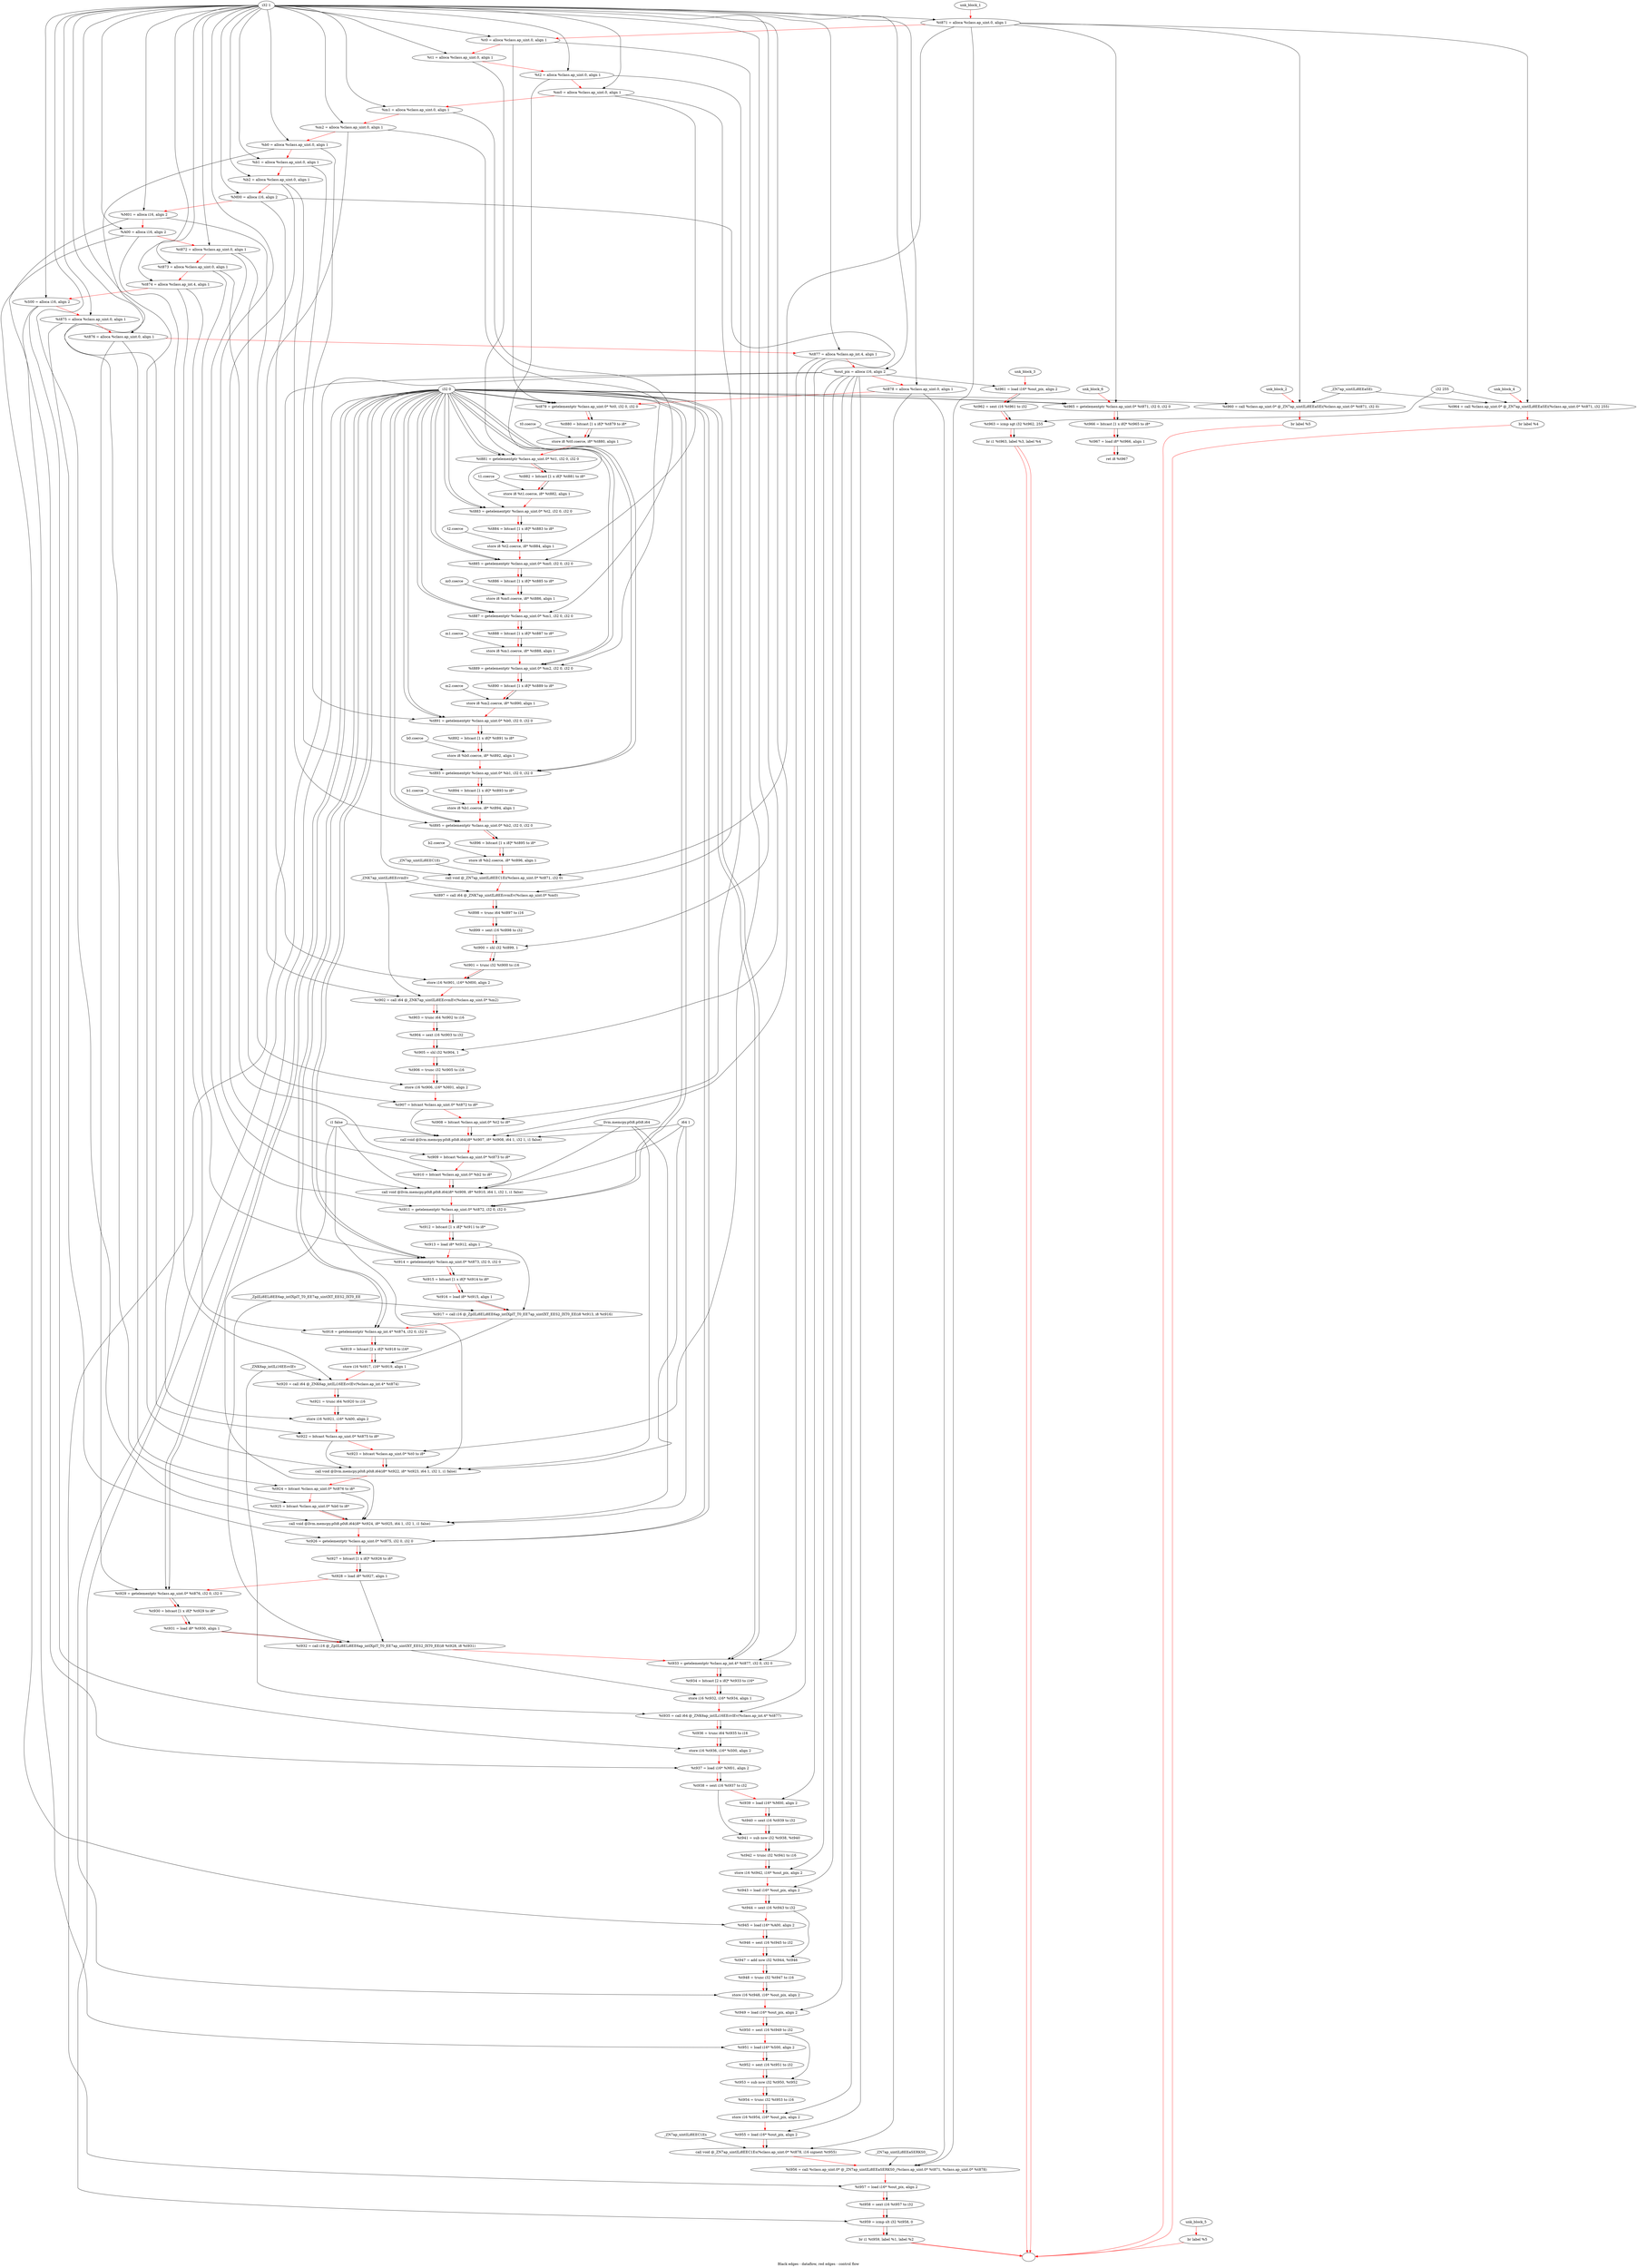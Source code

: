digraph G {
compound=true
label="Black edges - dataflow, red edges - control flow"
"t871" [label="  %t871 = alloca %class.ap_uint.0, align 1"]
"t0" [label="  %t0 = alloca %class.ap_uint.0, align 1"]
"t1" [label="  %t1 = alloca %class.ap_uint.0, align 1"]
"t2" [label="  %t2 = alloca %class.ap_uint.0, align 1"]
"m0" [label="  %m0 = alloca %class.ap_uint.0, align 1"]
"m1" [label="  %m1 = alloca %class.ap_uint.0, align 1"]
"m2" [label="  %m2 = alloca %class.ap_uint.0, align 1"]
"b0" [label="  %b0 = alloca %class.ap_uint.0, align 1"]
"b1" [label="  %b1 = alloca %class.ap_uint.0, align 1"]
"b2" [label="  %b2 = alloca %class.ap_uint.0, align 1"]
"M00" [label="  %M00 = alloca i16, align 2"]
"M01" [label="  %M01 = alloca i16, align 2"]
"A00" [label="  %A00 = alloca i16, align 2"]
"t872" [label="  %t872 = alloca %class.ap_uint.0, align 1"]
"t873" [label="  %t873 = alloca %class.ap_uint.0, align 1"]
"t874" [label="  %t874 = alloca %class.ap_int.4, align 1"]
"S00" [label="  %S00 = alloca i16, align 2"]
"t875" [label="  %t875 = alloca %class.ap_uint.0, align 1"]
"t876" [label="  %t876 = alloca %class.ap_uint.0, align 1"]
"t877" [label="  %t877 = alloca %class.ap_int.4, align 1"]
"out_pix" [label="  %out_pix = alloca i16, align 2"]
"t878" [label="  %t878 = alloca %class.ap_uint.0, align 1"]
"t879" [label="  %t879 = getelementptr %class.ap_uint.0* %t0, i32 0, i32 0"]
"t880" [label="  %t880 = bitcast [1 x i8]* %t879 to i8*"]
"_1" [label="  store i8 %t0.coerce, i8* %t880, align 1"]
"t881" [label="  %t881 = getelementptr %class.ap_uint.0* %t1, i32 0, i32 0"]
"t882" [label="  %t882 = bitcast [1 x i8]* %t881 to i8*"]
"_2" [label="  store i8 %t1.coerce, i8* %t882, align 1"]
"t883" [label="  %t883 = getelementptr %class.ap_uint.0* %t2, i32 0, i32 0"]
"t884" [label="  %t884 = bitcast [1 x i8]* %t883 to i8*"]
"_3" [label="  store i8 %t2.coerce, i8* %t884, align 1"]
"t885" [label="  %t885 = getelementptr %class.ap_uint.0* %m0, i32 0, i32 0"]
"t886" [label="  %t886 = bitcast [1 x i8]* %t885 to i8*"]
"_4" [label="  store i8 %m0.coerce, i8* %t886, align 1"]
"t887" [label="  %t887 = getelementptr %class.ap_uint.0* %m1, i32 0, i32 0"]
"t888" [label="  %t888 = bitcast [1 x i8]* %t887 to i8*"]
"_5" [label="  store i8 %m1.coerce, i8* %t888, align 1"]
"t889" [label="  %t889 = getelementptr %class.ap_uint.0* %m2, i32 0, i32 0"]
"t890" [label="  %t890 = bitcast [1 x i8]* %t889 to i8*"]
"_6" [label="  store i8 %m2.coerce, i8* %t890, align 1"]
"t891" [label="  %t891 = getelementptr %class.ap_uint.0* %b0, i32 0, i32 0"]
"t892" [label="  %t892 = bitcast [1 x i8]* %t891 to i8*"]
"_7" [label="  store i8 %b0.coerce, i8* %t892, align 1"]
"t893" [label="  %t893 = getelementptr %class.ap_uint.0* %b1, i32 0, i32 0"]
"t894" [label="  %t894 = bitcast [1 x i8]* %t893 to i8*"]
"_8" [label="  store i8 %b1.coerce, i8* %t894, align 1"]
"t895" [label="  %t895 = getelementptr %class.ap_uint.0* %b2, i32 0, i32 0"]
"t896" [label="  %t896 = bitcast [1 x i8]* %t895 to i8*"]
"_9" [label="  store i8 %b2.coerce, i8* %t896, align 1"]
"_10" [label="  call void @_ZN7ap_uintILi8EEC1Ei(%class.ap_uint.0* %t871, i32 0)"]
"t897" [label="  %t897 = call i64 @_ZNK7ap_uintILi8EEcvmEv(%class.ap_uint.0* %m0)"]
"t898" [label="  %t898 = trunc i64 %t897 to i16"]
"t899" [label="  %t899 = sext i16 %t898 to i32"]
"t900" [label="  %t900 = shl i32 %t899, 1"]
"t901" [label="  %t901 = trunc i32 %t900 to i16"]
"_11" [label="  store i16 %t901, i16* %M00, align 2"]
"t902" [label="  %t902 = call i64 @_ZNK7ap_uintILi8EEcvmEv(%class.ap_uint.0* %m2)"]
"t903" [label="  %t903 = trunc i64 %t902 to i16"]
"t904" [label="  %t904 = sext i16 %t903 to i32"]
"t905" [label="  %t905 = shl i32 %t904, 1"]
"t906" [label="  %t906 = trunc i32 %t905 to i16"]
"_12" [label="  store i16 %t906, i16* %M01, align 2"]
"t907" [label="  %t907 = bitcast %class.ap_uint.0* %t872 to i8*"]
"t908" [label="  %t908 = bitcast %class.ap_uint.0* %t2 to i8*"]
"_13" [label="  call void @llvm.memcpy.p0i8.p0i8.i64(i8* %t907, i8* %t908, i64 1, i32 1, i1 false)"]
"t909" [label="  %t909 = bitcast %class.ap_uint.0* %t873 to i8*"]
"t910" [label="  %t910 = bitcast %class.ap_uint.0* %b2 to i8*"]
"_14" [label="  call void @llvm.memcpy.p0i8.p0i8.i64(i8* %t909, i8* %t910, i64 1, i32 1, i1 false)"]
"t911" [label="  %t911 = getelementptr %class.ap_uint.0* %t872, i32 0, i32 0"]
"t912" [label="  %t912 = bitcast [1 x i8]* %t911 to i8*"]
"t913" [label="  %t913 = load i8* %t912, align 1"]
"t914" [label="  %t914 = getelementptr %class.ap_uint.0* %t873, i32 0, i32 0"]
"t915" [label="  %t915 = bitcast [1 x i8]* %t914 to i8*"]
"t916" [label="  %t916 = load i8* %t915, align 1"]
"t917" [label="  %t917 = call i16 @_ZplILi8ELi8EE6ap_intIXplT_T0_EE7ap_uintIXT_EES2_IXT0_EE(i8 %t913, i8 %t916)"]
"t918" [label="  %t918 = getelementptr %class.ap_int.4* %t874, i32 0, i32 0"]
"t919" [label="  %t919 = bitcast [2 x i8]* %t918 to i16*"]
"_15" [label="  store i16 %t917, i16* %t919, align 1"]
"t920" [label="  %t920 = call i64 @_ZNK6ap_intILi16EEcvlEv(%class.ap_int.4* %t874)"]
"t921" [label="  %t921 = trunc i64 %t920 to i16"]
"_16" [label="  store i16 %t921, i16* %A00, align 2"]
"t922" [label="  %t922 = bitcast %class.ap_uint.0* %t875 to i8*"]
"t923" [label="  %t923 = bitcast %class.ap_uint.0* %t0 to i8*"]
"_17" [label="  call void @llvm.memcpy.p0i8.p0i8.i64(i8* %t922, i8* %t923, i64 1, i32 1, i1 false)"]
"t924" [label="  %t924 = bitcast %class.ap_uint.0* %t876 to i8*"]
"t925" [label="  %t925 = bitcast %class.ap_uint.0* %b0 to i8*"]
"_18" [label="  call void @llvm.memcpy.p0i8.p0i8.i64(i8* %t924, i8* %t925, i64 1, i32 1, i1 false)"]
"t926" [label="  %t926 = getelementptr %class.ap_uint.0* %t875, i32 0, i32 0"]
"t927" [label="  %t927 = bitcast [1 x i8]* %t926 to i8*"]
"t928" [label="  %t928 = load i8* %t927, align 1"]
"t929" [label="  %t929 = getelementptr %class.ap_uint.0* %t876, i32 0, i32 0"]
"t930" [label="  %t930 = bitcast [1 x i8]* %t929 to i8*"]
"t931" [label="  %t931 = load i8* %t930, align 1"]
"t932" [label="  %t932 = call i16 @_ZplILi8ELi8EE6ap_intIXplT_T0_EE7ap_uintIXT_EES2_IXT0_EE(i8 %t928, i8 %t931)"]
"t933" [label="  %t933 = getelementptr %class.ap_int.4* %t877, i32 0, i32 0"]
"t934" [label="  %t934 = bitcast [2 x i8]* %t933 to i16*"]
"_19" [label="  store i16 %t932, i16* %t934, align 1"]
"t935" [label="  %t935 = call i64 @_ZNK6ap_intILi16EEcvlEv(%class.ap_int.4* %t877)"]
"t936" [label="  %t936 = trunc i64 %t935 to i16"]
"_20" [label="  store i16 %t936, i16* %S00, align 2"]
"t937" [label="  %t937 = load i16* %M01, align 2"]
"t938" [label="  %t938 = sext i16 %t937 to i32"]
"t939" [label="  %t939 = load i16* %M00, align 2"]
"t940" [label="  %t940 = sext i16 %t939 to i32"]
"t941" [label="  %t941 = sub nsw i32 %t938, %t940"]
"t942" [label="  %t942 = trunc i32 %t941 to i16"]
"_21" [label="  store i16 %t942, i16* %out_pix, align 2"]
"t943" [label="  %t943 = load i16* %out_pix, align 2"]
"t944" [label="  %t944 = sext i16 %t943 to i32"]
"t945" [label="  %t945 = load i16* %A00, align 2"]
"t946" [label="  %t946 = sext i16 %t945 to i32"]
"t947" [label="  %t947 = add nsw i32 %t944, %t946"]
"t948" [label="  %t948 = trunc i32 %t947 to i16"]
"_22" [label="  store i16 %t948, i16* %out_pix, align 2"]
"t949" [label="  %t949 = load i16* %out_pix, align 2"]
"t950" [label="  %t950 = sext i16 %t949 to i32"]
"t951" [label="  %t951 = load i16* %S00, align 2"]
"t952" [label="  %t952 = sext i16 %t951 to i32"]
"t953" [label="  %t953 = sub nsw i32 %t950, %t952"]
"t954" [label="  %t954 = trunc i32 %t953 to i16"]
"_23" [label="  store i16 %t954, i16* %out_pix, align 2"]
"t955" [label="  %t955 = load i16* %out_pix, align 2"]
"_24" [label="  call void @_ZN7ap_uintILi8EEC1Es(%class.ap_uint.0* %t878, i16 signext %t955)"]
"t956" [label="  %t956 = call %class.ap_uint.0* @_ZN7ap_uintILi8EEaSERKS0_(%class.ap_uint.0* %t871, %class.ap_uint.0* %t878)"]
"t957" [label="  %t957 = load i16* %out_pix, align 2"]
"t958" [label="  %t958 = sext i16 %t957 to i32"]
"t959" [label="  %t959 = icmp slt i32 %t958, 0"]
"_25" [label="  br i1 %t959, label %1, label %2"]
"unk_block_1" -> "t871"[color=red]
"i32 1" -> "t871"
"t871" -> "t0"[color=red weight=2]
"i32 1" -> "t0"
"t0" -> "t1"[color=red weight=2]
"i32 1" -> "t1"
"t1" -> "t2"[color=red weight=2]
"i32 1" -> "t2"
"t2" -> "m0"[color=red weight=2]
"i32 1" -> "m0"
"m0" -> "m1"[color=red weight=2]
"i32 1" -> "m1"
"m1" -> "m2"[color=red weight=2]
"i32 1" -> "m2"
"m2" -> "b0"[color=red weight=2]
"i32 1" -> "b0"
"b0" -> "b1"[color=red weight=2]
"i32 1" -> "b1"
"b1" -> "b2"[color=red weight=2]
"i32 1" -> "b2"
"b2" -> "M00"[color=red weight=2]
"i32 1" -> "M00"
"M00" -> "M01"[color=red weight=2]
"i32 1" -> "M01"
"M01" -> "A00"[color=red weight=2]
"i32 1" -> "A00"
"A00" -> "t872"[color=red weight=2]
"i32 1" -> "t872"
"t872" -> "t873"[color=red weight=2]
"i32 1" -> "t873"
"t873" -> "t874"[color=red weight=2]
"i32 1" -> "t874"
"t874" -> "S00"[color=red weight=2]
"i32 1" -> "S00"
"S00" -> "t875"[color=red weight=2]
"i32 1" -> "t875"
"t875" -> "t876"[color=red weight=2]
"i32 1" -> "t876"
"t876" -> "t877"[color=red weight=2]
"i32 1" -> "t877"
"t877" -> "out_pix"[color=red weight=2]
"i32 1" -> "out_pix"
"out_pix" -> "t878"[color=red weight=2]
"i32 1" -> "t878"
"t878" -> "t879"[color=red weight=2]
"t0" -> "t879"
"i32 0" -> "t879"
"i32 0" -> "t879"
"t879" -> "t880"[color=red weight=2]
"t879" -> "t880"
"t880" -> "_1"[color=red weight=2]
"t0.coerce" -> "_1"
"t880" -> "_1"
"_1" -> "t881"[color=red weight=2]
"t1" -> "t881"
"i32 0" -> "t881"
"i32 0" -> "t881"
"t881" -> "t882"[color=red weight=2]
"t881" -> "t882"
"t882" -> "_2"[color=red weight=2]
"t1.coerce" -> "_2"
"t882" -> "_2"
"_2" -> "t883"[color=red weight=2]
"t2" -> "t883"
"i32 0" -> "t883"
"i32 0" -> "t883"
"t883" -> "t884"[color=red weight=2]
"t883" -> "t884"
"t884" -> "_3"[color=red weight=2]
"t2.coerce" -> "_3"
"t884" -> "_3"
"_3" -> "t885"[color=red weight=2]
"m0" -> "t885"
"i32 0" -> "t885"
"i32 0" -> "t885"
"t885" -> "t886"[color=red weight=2]
"t885" -> "t886"
"t886" -> "_4"[color=red weight=2]
"m0.coerce" -> "_4"
"t886" -> "_4"
"_4" -> "t887"[color=red weight=2]
"m1" -> "t887"
"i32 0" -> "t887"
"i32 0" -> "t887"
"t887" -> "t888"[color=red weight=2]
"t887" -> "t888"
"t888" -> "_5"[color=red weight=2]
"m1.coerce" -> "_5"
"t888" -> "_5"
"_5" -> "t889"[color=red weight=2]
"m2" -> "t889"
"i32 0" -> "t889"
"i32 0" -> "t889"
"t889" -> "t890"[color=red weight=2]
"t889" -> "t890"
"t890" -> "_6"[color=red weight=2]
"m2.coerce" -> "_6"
"t890" -> "_6"
"_6" -> "t891"[color=red weight=2]
"b0" -> "t891"
"i32 0" -> "t891"
"i32 0" -> "t891"
"t891" -> "t892"[color=red weight=2]
"t891" -> "t892"
"t892" -> "_7"[color=red weight=2]
"b0.coerce" -> "_7"
"t892" -> "_7"
"_7" -> "t893"[color=red weight=2]
"b1" -> "t893"
"i32 0" -> "t893"
"i32 0" -> "t893"
"t893" -> "t894"[color=red weight=2]
"t893" -> "t894"
"t894" -> "_8"[color=red weight=2]
"b1.coerce" -> "_8"
"t894" -> "_8"
"_8" -> "t895"[color=red weight=2]
"b2" -> "t895"
"i32 0" -> "t895"
"i32 0" -> "t895"
"t895" -> "t896"[color=red weight=2]
"t895" -> "t896"
"t896" -> "_9"[color=red weight=2]
"b2.coerce" -> "_9"
"t896" -> "_9"
"_9" -> "_10"[color=red weight=2]
"t871" -> "_10"
"i32 0" -> "_10"
"_ZN7ap_uintILi8EEC1Ei" -> "_10"
"_10" -> "t897"[color=red weight=2]
"m0" -> "t897"
"_ZNK7ap_uintILi8EEcvmEv" -> "t897"
"t897" -> "t898"[color=red weight=2]
"t897" -> "t898"
"t898" -> "t899"[color=red weight=2]
"t898" -> "t899"
"t899" -> "t900"[color=red weight=2]
"t899" -> "t900"
"i32 1" -> "t900"
"t900" -> "t901"[color=red weight=2]
"t900" -> "t901"
"t901" -> "_11"[color=red weight=2]
"t901" -> "_11"
"M00" -> "_11"
"_11" -> "t902"[color=red weight=2]
"m2" -> "t902"
"_ZNK7ap_uintILi8EEcvmEv" -> "t902"
"t902" -> "t903"[color=red weight=2]
"t902" -> "t903"
"t903" -> "t904"[color=red weight=2]
"t903" -> "t904"
"t904" -> "t905"[color=red weight=2]
"t904" -> "t905"
"i32 1" -> "t905"
"t905" -> "t906"[color=red weight=2]
"t905" -> "t906"
"t906" -> "_12"[color=red weight=2]
"t906" -> "_12"
"M01" -> "_12"
"_12" -> "t907"[color=red weight=2]
"t872" -> "t907"
"t907" -> "t908"[color=red weight=2]
"t2" -> "t908"
"t908" -> "_13"[color=red weight=2]
"t907" -> "_13"
"t908" -> "_13"
"i64 1" -> "_13"
"i32 1" -> "_13"
"i1 false" -> "_13"
"llvm.memcpy.p0i8.p0i8.i64" -> "_13"
"_13" -> "t909"[color=red weight=2]
"t873" -> "t909"
"t909" -> "t910"[color=red weight=2]
"b2" -> "t910"
"t910" -> "_14"[color=red weight=2]
"t909" -> "_14"
"t910" -> "_14"
"i64 1" -> "_14"
"i32 1" -> "_14"
"i1 false" -> "_14"
"llvm.memcpy.p0i8.p0i8.i64" -> "_14"
"_14" -> "t911"[color=red weight=2]
"t872" -> "t911"
"i32 0" -> "t911"
"i32 0" -> "t911"
"t911" -> "t912"[color=red weight=2]
"t911" -> "t912"
"t912" -> "t913"[color=red weight=2]
"t912" -> "t913"
"t913" -> "t914"[color=red weight=2]
"t873" -> "t914"
"i32 0" -> "t914"
"i32 0" -> "t914"
"t914" -> "t915"[color=red weight=2]
"t914" -> "t915"
"t915" -> "t916"[color=red weight=2]
"t915" -> "t916"
"t916" -> "t917"[color=red weight=2]
"t913" -> "t917"
"t916" -> "t917"
"_ZplILi8ELi8EE6ap_intIXplT_T0_EE7ap_uintIXT_EES2_IXT0_EE" -> "t917"
"t917" -> "t918"[color=red weight=2]
"t874" -> "t918"
"i32 0" -> "t918"
"i32 0" -> "t918"
"t918" -> "t919"[color=red weight=2]
"t918" -> "t919"
"t919" -> "_15"[color=red weight=2]
"t917" -> "_15"
"t919" -> "_15"
"_15" -> "t920"[color=red weight=2]
"t874" -> "t920"
"_ZNK6ap_intILi16EEcvlEv" -> "t920"
"t920" -> "t921"[color=red weight=2]
"t920" -> "t921"
"t921" -> "_16"[color=red weight=2]
"t921" -> "_16"
"A00" -> "_16"
"_16" -> "t922"[color=red weight=2]
"t875" -> "t922"
"t922" -> "t923"[color=red weight=2]
"t0" -> "t923"
"t923" -> "_17"[color=red weight=2]
"t922" -> "_17"
"t923" -> "_17"
"i64 1" -> "_17"
"i32 1" -> "_17"
"i1 false" -> "_17"
"llvm.memcpy.p0i8.p0i8.i64" -> "_17"
"_17" -> "t924"[color=red weight=2]
"t876" -> "t924"
"t924" -> "t925"[color=red weight=2]
"b0" -> "t925"
"t925" -> "_18"[color=red weight=2]
"t924" -> "_18"
"t925" -> "_18"
"i64 1" -> "_18"
"i32 1" -> "_18"
"i1 false" -> "_18"
"llvm.memcpy.p0i8.p0i8.i64" -> "_18"
"_18" -> "t926"[color=red weight=2]
"t875" -> "t926"
"i32 0" -> "t926"
"i32 0" -> "t926"
"t926" -> "t927"[color=red weight=2]
"t926" -> "t927"
"t927" -> "t928"[color=red weight=2]
"t927" -> "t928"
"t928" -> "t929"[color=red weight=2]
"t876" -> "t929"
"i32 0" -> "t929"
"i32 0" -> "t929"
"t929" -> "t930"[color=red weight=2]
"t929" -> "t930"
"t930" -> "t931"[color=red weight=2]
"t930" -> "t931"
"t931" -> "t932"[color=red weight=2]
"t928" -> "t932"
"t931" -> "t932"
"_ZplILi8ELi8EE6ap_intIXplT_T0_EE7ap_uintIXT_EES2_IXT0_EE" -> "t932"
"t932" -> "t933"[color=red weight=2]
"t877" -> "t933"
"i32 0" -> "t933"
"i32 0" -> "t933"
"t933" -> "t934"[color=red weight=2]
"t933" -> "t934"
"t934" -> "_19"[color=red weight=2]
"t932" -> "_19"
"t934" -> "_19"
"_19" -> "t935"[color=red weight=2]
"t877" -> "t935"
"_ZNK6ap_intILi16EEcvlEv" -> "t935"
"t935" -> "t936"[color=red weight=2]
"t935" -> "t936"
"t936" -> "_20"[color=red weight=2]
"t936" -> "_20"
"S00" -> "_20"
"_20" -> "t937"[color=red weight=2]
"M01" -> "t937"
"t937" -> "t938"[color=red weight=2]
"t937" -> "t938"
"t938" -> "t939"[color=red weight=2]
"M00" -> "t939"
"t939" -> "t940"[color=red weight=2]
"t939" -> "t940"
"t940" -> "t941"[color=red weight=2]
"t938" -> "t941"
"t940" -> "t941"
"t941" -> "t942"[color=red weight=2]
"t941" -> "t942"
"t942" -> "_21"[color=red weight=2]
"t942" -> "_21"
"out_pix" -> "_21"
"_21" -> "t943"[color=red weight=2]
"out_pix" -> "t943"
"t943" -> "t944"[color=red weight=2]
"t943" -> "t944"
"t944" -> "t945"[color=red weight=2]
"A00" -> "t945"
"t945" -> "t946"[color=red weight=2]
"t945" -> "t946"
"t946" -> "t947"[color=red weight=2]
"t944" -> "t947"
"t946" -> "t947"
"t947" -> "t948"[color=red weight=2]
"t947" -> "t948"
"t948" -> "_22"[color=red weight=2]
"t948" -> "_22"
"out_pix" -> "_22"
"_22" -> "t949"[color=red weight=2]
"out_pix" -> "t949"
"t949" -> "t950"[color=red weight=2]
"t949" -> "t950"
"t950" -> "t951"[color=red weight=2]
"S00" -> "t951"
"t951" -> "t952"[color=red weight=2]
"t951" -> "t952"
"t952" -> "t953"[color=red weight=2]
"t950" -> "t953"
"t952" -> "t953"
"t953" -> "t954"[color=red weight=2]
"t953" -> "t954"
"t954" -> "_23"[color=red weight=2]
"t954" -> "_23"
"out_pix" -> "_23"
"_23" -> "t955"[color=red weight=2]
"out_pix" -> "t955"
"t955" -> "_24"[color=red weight=2]
"t878" -> "_24"
"t955" -> "_24"
"_ZN7ap_uintILi8EEC1Es" -> "_24"
"_24" -> "t956"[color=red weight=2]
"t871" -> "t956"
"t878" -> "t956"
"_ZN7ap_uintILi8EEaSERKS0_" -> "t956"
"t956" -> "t957"[color=red weight=2]
"out_pix" -> "t957"
"t957" -> "t958"[color=red weight=2]
"t957" -> "t958"
"t958" -> "t959"[color=red weight=2]
"t958" -> "t959"
"i32 0" -> "t959"
"t959" -> "_25"[color=red weight=2]
"t959" -> "_25"
"_25" -> ""[color=red]
"_25" -> ""[color=red]

"t960" [label="  %t960 = call %class.ap_uint.0* @_ZN7ap_uintILi8EEaSEi(%class.ap_uint.0* %t871, i32 0)"]
"_26" [label="  br label %5"]
"unk_block_2" -> "t960"[color=red]
"t871" -> "t960"
"i32 0" -> "t960"
"_ZN7ap_uintILi8EEaSEi" -> "t960"
"t960" -> "_26"[color=red weight=2]
"_26" -> ""[color=red]

"t961" [label="  %t961 = load i16* %out_pix, align 2"]
"t962" [label="  %t962 = sext i16 %t961 to i32"]
"t963" [label="  %t963 = icmp sgt i32 %t962, 255"]
"_27" [label="  br i1 %t963, label %3, label %4"]
"unk_block_3" -> "t961"[color=red]
"out_pix" -> "t961"
"t961" -> "t962"[color=red weight=2]
"t961" -> "t962"
"t962" -> "t963"[color=red weight=2]
"t962" -> "t963"
"i32 255" -> "t963"
"t963" -> "_27"[color=red weight=2]
"t963" -> "_27"
"_27" -> ""[color=red]
"_27" -> ""[color=red]

"t964" [label="  %t964 = call %class.ap_uint.0* @_ZN7ap_uintILi8EEaSEi(%class.ap_uint.0* %t871, i32 255)"]
"_28" [label="  br label %4"]
"unk_block_4" -> "t964"[color=red]
"t871" -> "t964"
"i32 255" -> "t964"
"_ZN7ap_uintILi8EEaSEi" -> "t964"
"t964" -> "_28"[color=red weight=2]
"_28" -> ""[color=red]

"_29" [label="  br label %5"]
"unk_block_5" -> "_29"[color=red]
"_29" -> ""[color=red]

"t965" [label="  %t965 = getelementptr %class.ap_uint.0* %t871, i32 0, i32 0"]
"t966" [label="  %t966 = bitcast [1 x i8]* %t965 to i8*"]
"t967" [label="  %t967 = load i8* %t966, align 1"]
"_30" [label="  ret i8 %t967"]
"unk_block_6" -> "t965"[color=red]
"t871" -> "t965"
"i32 0" -> "t965"
"i32 0" -> "t965"
"t965" -> "t966"[color=red weight=2]
"t965" -> "t966"
"t966" -> "t967"[color=red weight=2]
"t966" -> "t967"
"t967" -> "_30"[color=red weight=2]
"t967" -> "_30"

}
